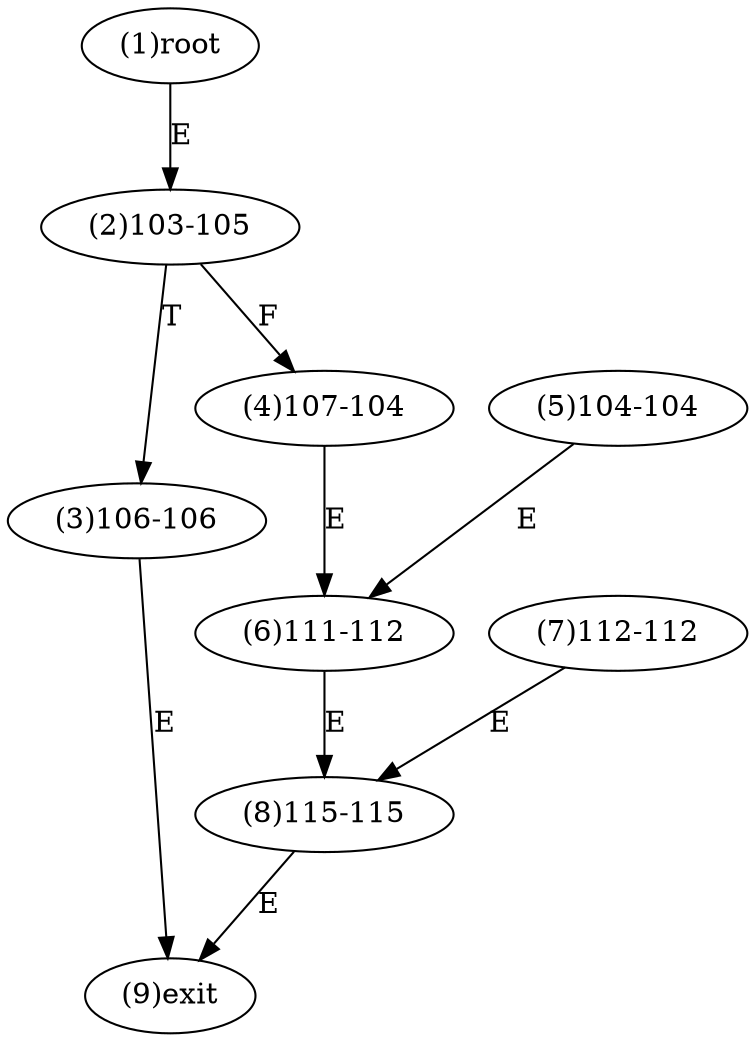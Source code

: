 digraph "" { 
1[ label="(1)root"];
2[ label="(2)103-105"];
3[ label="(3)106-106"];
4[ label="(4)107-104"];
5[ label="(5)104-104"];
6[ label="(6)111-112"];
7[ label="(7)112-112"];
8[ label="(8)115-115"];
9[ label="(9)exit"];
1->2[ label="E"];
2->4[ label="F"];
2->3[ label="T"];
3->9[ label="E"];
4->6[ label="E"];
5->6[ label="E"];
6->8[ label="E"];
7->8[ label="E"];
8->9[ label="E"];
}